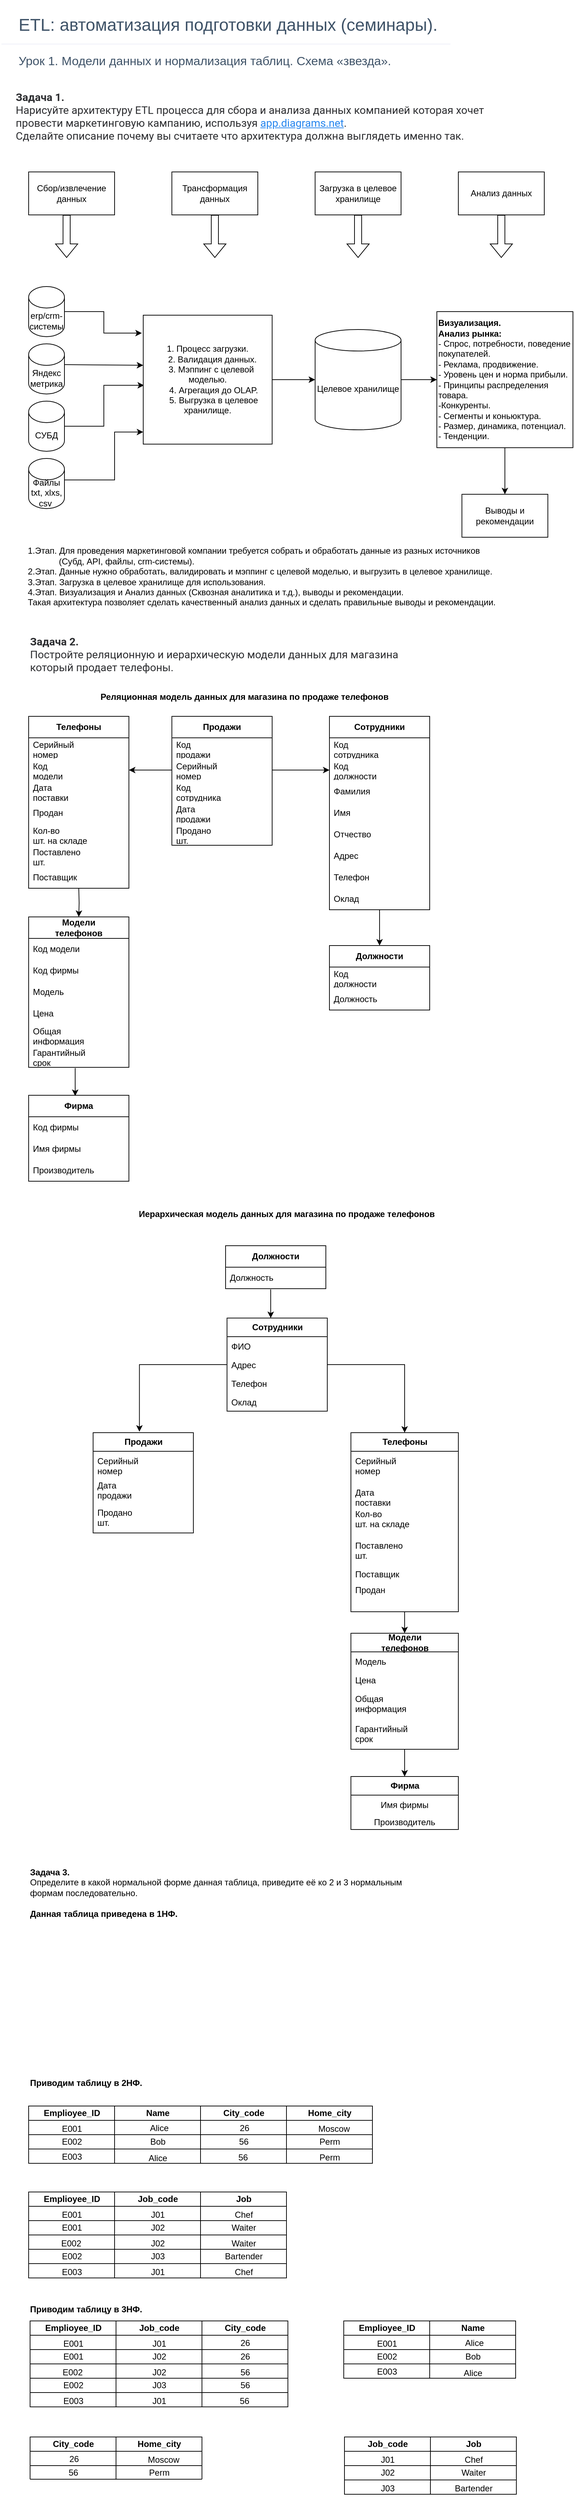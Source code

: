 <mxfile version="22.1.11" type="device">
  <diagram name="Страница — 1" id="2pCsTsZ0x85iyXRWBJ1C">
    <mxGraphModel dx="2501" dy="1915" grid="1" gridSize="10" guides="1" tooltips="1" connect="1" arrows="1" fold="1" page="1" pageScale="1" pageWidth="827" pageHeight="1169" math="0" shadow="0">
      <root>
        <mxCell id="0" />
        <mxCell id="1" parent="0" />
        <mxCell id="4Aqi2SxHFl3eGZzJkiWf-13" value="&lt;b&gt;Продажи&lt;/b&gt;" style="swimlane;fontStyle=0;childLayout=stackLayout;horizontal=1;startSize=30;horizontalStack=0;resizeParent=1;resizeParentMax=0;resizeLast=0;collapsible=1;marginBottom=0;whiteSpace=wrap;html=1;" parent="1" vertex="1">
          <mxGeometry x="-560" y="-160" width="140" height="180" as="geometry" />
        </mxCell>
        <mxCell id="4Aqi2SxHFl3eGZzJkiWf-14" value="Код&lt;br/&gt;продажи" style="text;strokeColor=none;fillColor=none;align=left;verticalAlign=middle;spacingLeft=4;spacingRight=4;overflow=hidden;points=[[0,0.5],[1,0.5]];portConstraint=eastwest;rotatable=0;whiteSpace=wrap;html=1;" parent="4Aqi2SxHFl3eGZzJkiWf-13" vertex="1">
          <mxGeometry y="30" width="140" height="30" as="geometry" />
        </mxCell>
        <mxCell id="4Aqi2SxHFl3eGZzJkiWf-15" value="Серийный&lt;br/&gt;номер" style="text;strokeColor=none;fillColor=none;align=left;verticalAlign=middle;spacingLeft=4;spacingRight=4;overflow=hidden;points=[[0,0.5],[1,0.5]];portConstraint=eastwest;rotatable=0;whiteSpace=wrap;html=1;" parent="4Aqi2SxHFl3eGZzJkiWf-13" vertex="1">
          <mxGeometry y="60" width="140" height="30" as="geometry" />
        </mxCell>
        <mxCell id="4Aqi2SxHFl3eGZzJkiWf-16" value="Код&lt;br/&gt;сотрудника" style="text;strokeColor=none;fillColor=none;align=left;verticalAlign=middle;spacingLeft=4;spacingRight=4;overflow=hidden;points=[[0,0.5],[1,0.5]];portConstraint=eastwest;rotatable=0;whiteSpace=wrap;html=1;" parent="4Aqi2SxHFl3eGZzJkiWf-13" vertex="1">
          <mxGeometry y="90" width="140" height="30" as="geometry" />
        </mxCell>
        <mxCell id="ZsHg2eRCl6iXn9qxLOR--1" value="Дата&lt;br/&gt;продажи" style="text;strokeColor=none;fillColor=none;align=left;verticalAlign=middle;spacingLeft=4;spacingRight=4;overflow=hidden;points=[[0,0.5],[1,0.5]];portConstraint=eastwest;rotatable=0;whiteSpace=wrap;html=1;" parent="4Aqi2SxHFl3eGZzJkiWf-13" vertex="1">
          <mxGeometry y="120" width="140" height="30" as="geometry" />
        </mxCell>
        <mxCell id="ZsHg2eRCl6iXn9qxLOR--2" value="Продано&lt;br/&gt;шт." style="text;strokeColor=none;fillColor=none;align=left;verticalAlign=middle;spacingLeft=4;spacingRight=4;overflow=hidden;points=[[0,0.5],[1,0.5]];portConstraint=eastwest;rotatable=0;whiteSpace=wrap;html=1;" parent="4Aqi2SxHFl3eGZzJkiWf-13" vertex="1">
          <mxGeometry y="150" width="140" height="30" as="geometry" />
        </mxCell>
        <mxCell id="4Aqi2SxHFl3eGZzJkiWf-21" value="&lt;b&gt;Сотрудники&lt;/b&gt;" style="swimlane;fontStyle=0;childLayout=stackLayout;horizontal=1;startSize=30;horizontalStack=0;resizeParent=1;resizeParentMax=0;resizeLast=0;collapsible=1;marginBottom=0;whiteSpace=wrap;html=1;" parent="1" vertex="1">
          <mxGeometry x="-340" y="-160" width="140" height="270" as="geometry">
            <mxRectangle x="-360" y="630" width="110" height="30" as="alternateBounds" />
          </mxGeometry>
        </mxCell>
        <mxCell id="4Aqi2SxHFl3eGZzJkiWf-22" value="Код&lt;br/&gt;сотрудника" style="text;strokeColor=none;fillColor=none;align=left;verticalAlign=middle;spacingLeft=4;spacingRight=4;overflow=hidden;points=[[0,0.5],[1,0.5]];portConstraint=eastwest;rotatable=0;whiteSpace=wrap;html=1;" parent="4Aqi2SxHFl3eGZzJkiWf-21" vertex="1">
          <mxGeometry y="30" width="140" height="30" as="geometry" />
        </mxCell>
        <mxCell id="4Aqi2SxHFl3eGZzJkiWf-23" value="Код&lt;br/&gt;должности" style="text;strokeColor=none;fillColor=none;align=left;verticalAlign=middle;spacingLeft=4;spacingRight=4;overflow=hidden;points=[[0,0.5],[1,0.5]];portConstraint=eastwest;rotatable=0;whiteSpace=wrap;html=1;" parent="4Aqi2SxHFl3eGZzJkiWf-21" vertex="1">
          <mxGeometry y="60" width="140" height="30" as="geometry" />
        </mxCell>
        <mxCell id="4Aqi2SxHFl3eGZzJkiWf-24" value="Фамилия" style="text;strokeColor=none;fillColor=none;align=left;verticalAlign=middle;spacingLeft=4;spacingRight=4;overflow=hidden;points=[[0,0.5],[1,0.5]];portConstraint=eastwest;rotatable=0;whiteSpace=wrap;html=1;" parent="4Aqi2SxHFl3eGZzJkiWf-21" vertex="1">
          <mxGeometry y="90" width="140" height="30" as="geometry" />
        </mxCell>
        <mxCell id="ZsHg2eRCl6iXn9qxLOR--3" value="Имя" style="text;strokeColor=none;fillColor=none;align=left;verticalAlign=middle;spacingLeft=4;spacingRight=4;overflow=hidden;points=[[0,0.5],[1,0.5]];portConstraint=eastwest;rotatable=0;whiteSpace=wrap;html=1;" parent="4Aqi2SxHFl3eGZzJkiWf-21" vertex="1">
          <mxGeometry y="120" width="140" height="30" as="geometry" />
        </mxCell>
        <mxCell id="ZsHg2eRCl6iXn9qxLOR--4" value="Отчество" style="text;strokeColor=none;fillColor=none;align=left;verticalAlign=middle;spacingLeft=4;spacingRight=4;overflow=hidden;points=[[0,0.5],[1,0.5]];portConstraint=eastwest;rotatable=0;whiteSpace=wrap;html=1;" parent="4Aqi2SxHFl3eGZzJkiWf-21" vertex="1">
          <mxGeometry y="150" width="140" height="30" as="geometry" />
        </mxCell>
        <mxCell id="ZsHg2eRCl6iXn9qxLOR--5" value="Адрес" style="text;strokeColor=none;fillColor=none;align=left;verticalAlign=middle;spacingLeft=4;spacingRight=4;overflow=hidden;points=[[0,0.5],[1,0.5]];portConstraint=eastwest;rotatable=0;whiteSpace=wrap;html=1;" parent="4Aqi2SxHFl3eGZzJkiWf-21" vertex="1">
          <mxGeometry y="180" width="140" height="30" as="geometry" />
        </mxCell>
        <mxCell id="ZsHg2eRCl6iXn9qxLOR--19" value="" style="endArrow=classic;html=1;rounded=0;entryX=0.5;entryY=0;entryDx=0;entryDy=0;" parent="4Aqi2SxHFl3eGZzJkiWf-21" target="4Aqi2SxHFl3eGZzJkiWf-25" edge="1">
          <mxGeometry width="50" height="50" relative="1" as="geometry">
            <mxPoint x="70" y="270" as="sourcePoint" />
            <mxPoint x="120" y="220" as="targetPoint" />
          </mxGeometry>
        </mxCell>
        <mxCell id="ZsHg2eRCl6iXn9qxLOR--6" value="Телефон" style="text;strokeColor=none;fillColor=none;align=left;verticalAlign=middle;spacingLeft=4;spacingRight=4;overflow=hidden;points=[[0,0.5],[1,0.5]];portConstraint=eastwest;rotatable=0;whiteSpace=wrap;html=1;" parent="4Aqi2SxHFl3eGZzJkiWf-21" vertex="1">
          <mxGeometry y="210" width="140" height="30" as="geometry" />
        </mxCell>
        <mxCell id="ZsHg2eRCl6iXn9qxLOR--7" value="Оклад" style="text;strokeColor=none;fillColor=none;align=left;verticalAlign=middle;spacingLeft=4;spacingRight=4;overflow=hidden;points=[[0,0.5],[1,0.5]];portConstraint=eastwest;rotatable=0;whiteSpace=wrap;html=1;" parent="4Aqi2SxHFl3eGZzJkiWf-21" vertex="1">
          <mxGeometry y="240" width="140" height="30" as="geometry" />
        </mxCell>
        <mxCell id="4Aqi2SxHFl3eGZzJkiWf-25" value="&lt;b&gt;Должности&lt;/b&gt;" style="swimlane;fontStyle=0;childLayout=stackLayout;horizontal=1;startSize=30;horizontalStack=0;resizeParent=1;resizeParentMax=0;resizeLast=0;collapsible=1;marginBottom=0;whiteSpace=wrap;html=1;" parent="1" vertex="1">
          <mxGeometry x="-340" y="160" width="140" height="90" as="geometry" />
        </mxCell>
        <mxCell id="4Aqi2SxHFl3eGZzJkiWf-26" value="Код&lt;br/&gt;должности" style="text;strokeColor=none;fillColor=none;align=left;verticalAlign=middle;spacingLeft=4;spacingRight=4;overflow=hidden;points=[[0,0.5],[1,0.5]];portConstraint=eastwest;rotatable=0;whiteSpace=wrap;html=1;" parent="4Aqi2SxHFl3eGZzJkiWf-25" vertex="1">
          <mxGeometry y="30" width="140" height="30" as="geometry" />
        </mxCell>
        <mxCell id="4Aqi2SxHFl3eGZzJkiWf-27" value="Должность" style="text;strokeColor=none;fillColor=none;align=left;verticalAlign=middle;spacingLeft=4;spacingRight=4;overflow=hidden;points=[[0,0.5],[1,0.5]];portConstraint=eastwest;rotatable=0;whiteSpace=wrap;html=1;" parent="4Aqi2SxHFl3eGZzJkiWf-25" vertex="1">
          <mxGeometry y="60" width="140" height="30" as="geometry" />
        </mxCell>
        <mxCell id="4Aqi2SxHFl3eGZzJkiWf-49" value="&lt;b&gt;Телефоны&lt;/b&gt;" style="swimlane;fontStyle=0;childLayout=stackLayout;horizontal=1;startSize=30;horizontalStack=0;resizeParent=1;resizeParentMax=0;resizeLast=0;collapsible=1;marginBottom=0;whiteSpace=wrap;html=1;" parent="1" vertex="1">
          <mxGeometry x="-760" y="-160" width="140" height="240" as="geometry" />
        </mxCell>
        <mxCell id="4Aqi2SxHFl3eGZzJkiWf-50" value="Серийный&lt;br/&gt;номер" style="text;strokeColor=none;fillColor=none;align=left;verticalAlign=middle;spacingLeft=4;spacingRight=4;overflow=hidden;points=[[0,0.5],[1,0.5]];portConstraint=eastwest;rotatable=0;whiteSpace=wrap;html=1;" parent="4Aqi2SxHFl3eGZzJkiWf-49" vertex="1">
          <mxGeometry y="30" width="140" height="30" as="geometry" />
        </mxCell>
        <mxCell id="4Aqi2SxHFl3eGZzJkiWf-51" value="Код&lt;br/&gt;модели" style="text;strokeColor=none;fillColor=none;align=left;verticalAlign=middle;spacingLeft=4;spacingRight=4;overflow=hidden;points=[[0,0.5],[1,0.5]];portConstraint=eastwest;rotatable=0;whiteSpace=wrap;html=1;" parent="4Aqi2SxHFl3eGZzJkiWf-49" vertex="1">
          <mxGeometry y="60" width="140" height="30" as="geometry" />
        </mxCell>
        <mxCell id="4Aqi2SxHFl3eGZzJkiWf-52" value="Дата&lt;br/&gt;поставки" style="text;strokeColor=none;fillColor=none;align=left;verticalAlign=middle;spacingLeft=4;spacingRight=4;overflow=hidden;points=[[0,0.5],[1,0.5]];portConstraint=eastwest;rotatable=0;whiteSpace=wrap;html=1;" parent="4Aqi2SxHFl3eGZzJkiWf-49" vertex="1">
          <mxGeometry y="90" width="140" height="30" as="geometry" />
        </mxCell>
        <mxCell id="ZsHg2eRCl6iXn9qxLOR--8" value="Продан" style="text;strokeColor=none;fillColor=none;align=left;verticalAlign=middle;spacingLeft=4;spacingRight=4;overflow=hidden;points=[[0,0.5],[1,0.5]];portConstraint=eastwest;rotatable=0;whiteSpace=wrap;html=1;" parent="4Aqi2SxHFl3eGZzJkiWf-49" vertex="1">
          <mxGeometry y="120" width="140" height="30" as="geometry" />
        </mxCell>
        <mxCell id="ZsHg2eRCl6iXn9qxLOR--9" value="Кол-во&lt;br/&gt;шт. на складе" style="text;strokeColor=none;fillColor=none;align=left;verticalAlign=middle;spacingLeft=4;spacingRight=4;overflow=hidden;points=[[0,0.5],[1,0.5]];portConstraint=eastwest;rotatable=0;whiteSpace=wrap;html=1;" parent="4Aqi2SxHFl3eGZzJkiWf-49" vertex="1">
          <mxGeometry y="150" width="140" height="30" as="geometry" />
        </mxCell>
        <mxCell id="ZsHg2eRCl6iXn9qxLOR--10" value="Поставлено&lt;br/&gt;шт." style="text;strokeColor=none;fillColor=none;align=left;verticalAlign=middle;spacingLeft=4;spacingRight=4;overflow=hidden;points=[[0,0.5],[1,0.5]];portConstraint=eastwest;rotatable=0;whiteSpace=wrap;html=1;" parent="4Aqi2SxHFl3eGZzJkiWf-49" vertex="1">
          <mxGeometry y="180" width="140" height="30" as="geometry" />
        </mxCell>
        <mxCell id="ZsHg2eRCl6iXn9qxLOR--11" value="Поставщик" style="text;strokeColor=none;fillColor=none;align=left;verticalAlign=middle;spacingLeft=4;spacingRight=4;overflow=hidden;points=[[0,0.5],[1,0.5]];portConstraint=eastwest;rotatable=0;whiteSpace=wrap;html=1;" parent="4Aqi2SxHFl3eGZzJkiWf-49" vertex="1">
          <mxGeometry y="210" width="140" height="30" as="geometry" />
        </mxCell>
        <mxCell id="4Aqi2SxHFl3eGZzJkiWf-53" value="&lt;b&gt;Модели&lt;br&gt;телефонов&lt;/b&gt;" style="swimlane;fontStyle=0;childLayout=stackLayout;horizontal=1;startSize=30;horizontalStack=0;resizeParent=1;resizeParentMax=0;resizeLast=0;collapsible=1;marginBottom=0;whiteSpace=wrap;html=1;" parent="1" vertex="1">
          <mxGeometry x="-760" y="120" width="140" height="210" as="geometry" />
        </mxCell>
        <mxCell id="4Aqi2SxHFl3eGZzJkiWf-54" value="Код модели" style="text;strokeColor=none;fillColor=none;align=left;verticalAlign=middle;spacingLeft=4;spacingRight=4;overflow=hidden;points=[[0,0.5],[1,0.5]];portConstraint=eastwest;rotatable=0;whiteSpace=wrap;html=1;" parent="4Aqi2SxHFl3eGZzJkiWf-53" vertex="1">
          <mxGeometry y="30" width="140" height="30" as="geometry" />
        </mxCell>
        <mxCell id="4Aqi2SxHFl3eGZzJkiWf-55" value="Код фирмы" style="text;strokeColor=none;fillColor=none;align=left;verticalAlign=middle;spacingLeft=4;spacingRight=4;overflow=hidden;points=[[0,0.5],[1,0.5]];portConstraint=eastwest;rotatable=0;whiteSpace=wrap;html=1;" parent="4Aqi2SxHFl3eGZzJkiWf-53" vertex="1">
          <mxGeometry y="60" width="140" height="30" as="geometry" />
        </mxCell>
        <mxCell id="4Aqi2SxHFl3eGZzJkiWf-56" value="Модель" style="text;strokeColor=none;fillColor=none;align=left;verticalAlign=middle;spacingLeft=4;spacingRight=4;overflow=hidden;points=[[0,0.5],[1,0.5]];portConstraint=eastwest;rotatable=0;whiteSpace=wrap;html=1;" parent="4Aqi2SxHFl3eGZzJkiWf-53" vertex="1">
          <mxGeometry y="90" width="140" height="30" as="geometry" />
        </mxCell>
        <mxCell id="ZsHg2eRCl6iXn9qxLOR--12" value="Цена" style="text;strokeColor=none;fillColor=none;align=left;verticalAlign=middle;spacingLeft=4;spacingRight=4;overflow=hidden;points=[[0,0.5],[1,0.5]];portConstraint=eastwest;rotatable=0;whiteSpace=wrap;html=1;" parent="4Aqi2SxHFl3eGZzJkiWf-53" vertex="1">
          <mxGeometry y="120" width="140" height="30" as="geometry" />
        </mxCell>
        <mxCell id="ZsHg2eRCl6iXn9qxLOR--13" value="Общая&lt;br/&gt;информация" style="text;strokeColor=none;fillColor=none;align=left;verticalAlign=middle;spacingLeft=4;spacingRight=4;overflow=hidden;points=[[0,0.5],[1,0.5]];portConstraint=eastwest;rotatable=0;whiteSpace=wrap;html=1;" parent="4Aqi2SxHFl3eGZzJkiWf-53" vertex="1">
          <mxGeometry y="150" width="140" height="30" as="geometry" />
        </mxCell>
        <mxCell id="ZsHg2eRCl6iXn9qxLOR--14" value="Гарантийный&lt;br style=&quot;border-color: var(--border-color);&quot;&gt;срок" style="text;strokeColor=none;fillColor=none;align=left;verticalAlign=middle;spacingLeft=4;spacingRight=4;overflow=hidden;points=[[0,0.5],[1,0.5]];portConstraint=eastwest;rotatable=0;whiteSpace=wrap;html=1;" parent="4Aqi2SxHFl3eGZzJkiWf-53" vertex="1">
          <mxGeometry y="180" width="140" height="30" as="geometry" />
        </mxCell>
        <mxCell id="4Aqi2SxHFl3eGZzJkiWf-57" value="&lt;b&gt;Фирма&lt;/b&gt;" style="swimlane;fontStyle=0;childLayout=stackLayout;horizontal=1;startSize=30;horizontalStack=0;resizeParent=1;resizeParentMax=0;resizeLast=0;collapsible=1;marginBottom=0;whiteSpace=wrap;html=1;" parent="1" vertex="1">
          <mxGeometry x="-760" y="369" width="140" height="120" as="geometry" />
        </mxCell>
        <mxCell id="4Aqi2SxHFl3eGZzJkiWf-58" value="Код фирмы" style="text;strokeColor=none;fillColor=none;align=left;verticalAlign=middle;spacingLeft=4;spacingRight=4;overflow=hidden;points=[[0,0.5],[1,0.5]];portConstraint=eastwest;rotatable=0;whiteSpace=wrap;html=1;" parent="4Aqi2SxHFl3eGZzJkiWf-57" vertex="1">
          <mxGeometry y="30" width="140" height="30" as="geometry" />
        </mxCell>
        <mxCell id="4Aqi2SxHFl3eGZzJkiWf-59" value="Имя фирмы" style="text;strokeColor=none;fillColor=none;align=left;verticalAlign=middle;spacingLeft=4;spacingRight=4;overflow=hidden;points=[[0,0.5],[1,0.5]];portConstraint=eastwest;rotatable=0;whiteSpace=wrap;html=1;" parent="4Aqi2SxHFl3eGZzJkiWf-57" vertex="1">
          <mxGeometry y="60" width="140" height="30" as="geometry" />
        </mxCell>
        <mxCell id="ZsHg2eRCl6iXn9qxLOR--102" value="Производитель" style="text;strokeColor=none;fillColor=none;align=left;verticalAlign=middle;spacingLeft=4;spacingRight=4;overflow=hidden;points=[[0,0.5],[1,0.5]];portConstraint=eastwest;rotatable=0;whiteSpace=wrap;html=1;" parent="4Aqi2SxHFl3eGZzJkiWf-57" vertex="1">
          <mxGeometry y="90" width="140" height="30" as="geometry" />
        </mxCell>
        <mxCell id="4Aqi2SxHFl3eGZzJkiWf-68" value="&lt;header class=&quot;main-content-wrapper__header&quot; style=&quot;box-sizing: border-box; display: flex; align-items: center; min-height: 55px; padding: 0px 18px 8px 24px; border-bottom: 1px solid rgba(164, 175, 221, 0.2); font-family: Onest, sans-serif; font-style: normal; font-weight: 500; font-size: 24px; line-height: 24px; color: rgb(44, 45, 48); font-variant-ligatures: normal; font-variant-caps: normal; letter-spacing: normal; orphans: 2; text-align: start; text-indent: 0px; text-transform: none; widows: 2; word-spacing: 0px; -webkit-text-stroke-width: 0px; background-color: rgb(255, 255, 255); text-decoration-thickness: initial; text-decoration-style: initial; text-decoration-color: initial;&quot;&gt;&lt;h2 style=&quot;box-sizing: border-box; font-family: Onest, sans-serif; font-weight: 500; line-height: 24px; color: rgb(63, 83, 104); margin: 10px 0px 0px; font-size: 24px;&quot;&gt;ETL: автоматизация подготовки данных (семинары).&lt;/h2&gt;&lt;/header&gt;&lt;header style=&quot;box-sizing: border-box; display: flex; align-items: center; min-height: 55px; padding: 0px 18px 8px 24px; color: rgb(44, 45, 48); font-family: Onest, Roboto, &amp;quot;San Francisco&amp;quot;, &amp;quot;Helvetica Neue&amp;quot;, Helvetica, Arial; font-size: 15px; font-style: normal; font-variant-ligatures: normal; font-variant-caps: normal; font-weight: 400; letter-spacing: normal; orphans: 2; text-align: start; text-indent: 0px; text-transform: none; widows: 2; word-spacing: 0px; -webkit-text-stroke-width: 0px; background-color: rgb(255, 255, 255); text-decoration-thickness: initial; text-decoration-style: initial; text-decoration-color: initial;&quot;&gt;&lt;div class=&quot;title-block&quot; style=&quot;box-sizing: border-box; flex: 1 1 0%; position: relative;&quot;&gt;&lt;h3 class=&quot;title&quot; style=&quot;box-sizing: border-box; font-family: Onest, sans-serif; font-weight: 500; line-height: 24px; color: rgb(63, 83, 104); margin: 0px; font-size: 17px; font-style: normal;&quot;&gt;Урок 1. Модели данных и нормализация таблиц. Схема «звезда».&lt;/h3&gt;&lt;/div&gt;&lt;/header&gt;" style="text;whiteSpace=wrap;html=1;" parent="1" vertex="1">
          <mxGeometry x="-800" y="-1160" width="640" height="120" as="geometry" />
        </mxCell>
        <mxCell id="4Aqi2SxHFl3eGZzJkiWf-69" value="&lt;span style=&quot;color: rgb(44, 45, 48); font-family: Onest, Roboto, &amp;quot;San Francisco&amp;quot;, &amp;quot;Helvetica Neue&amp;quot;, Helvetica, Arial; font-size: 15px; font-style: normal; font-variant-ligatures: normal; font-variant-caps: normal; letter-spacing: normal; orphans: 2; text-align: start; text-indent: 0px; text-transform: none; widows: 2; word-spacing: 0px; -webkit-text-stroke-width: 0px; background-color: rgb(255, 255, 255); text-decoration-thickness: initial; text-decoration-style: initial; text-decoration-color: initial; float: none; display: inline !important;&quot;&gt;&lt;b&gt;Задача 1.&lt;/b&gt;&lt;br&gt;Нарисуйте архитектуру ETL процесса для сбора и анализа данных компанией которая хочет&amp;nbsp; &amp;nbsp; &amp;nbsp; &amp;nbsp; &amp;nbsp; &amp;nbsp; &amp;nbsp; провести маркетинговую кампанию, используя&lt;span style=&quot;font-weight: 400;&quot;&gt;&amp;nbsp;&lt;/span&gt;&lt;/span&gt;&lt;a href=&quot;http://app.diagrams.net/&quot; target=&quot;_blank&quot; style=&quot;box-sizing: border-box; background-color: rgb(255, 255, 255); color: rgb(37, 133, 238); text-decoration: underline; cursor: pointer; overflow-wrap: break-word; font-family: Onest, Roboto, &amp;quot;San Francisco&amp;quot;, &amp;quot;Helvetica Neue&amp;quot;, Helvetica, Arial; font-size: 15px; font-style: normal; font-variant-ligatures: normal; font-variant-caps: normal; font-weight: 400; letter-spacing: normal; orphans: 2; text-align: start; text-indent: 0px; text-transform: none; widows: 2; word-spacing: 0px; -webkit-text-stroke-width: 0px;&quot;&gt;app.diagrams.net&lt;/a&gt;&lt;span style=&quot;color: rgb(44, 45, 48); font-family: Onest, Roboto, &amp;quot;San Francisco&amp;quot;, &amp;quot;Helvetica Neue&amp;quot;, Helvetica, Arial; font-size: 15px; font-style: normal; font-variant-ligatures: normal; font-variant-caps: normal; font-weight: 400; letter-spacing: normal; orphans: 2; text-align: start; text-indent: 0px; text-transform: none; widows: 2; word-spacing: 0px; -webkit-text-stroke-width: 0px; background-color: rgb(255, 255, 255); text-decoration-thickness: initial; text-decoration-style: initial; text-decoration-color: initial; float: none; display: inline !important;&quot;&gt;.&lt;br&gt;Сделайте описание почему вы считаете что архитектура должна выглядеть именно так.&lt;/span&gt;" style="text;whiteSpace=wrap;html=1;" parent="1" vertex="1">
          <mxGeometry x="-780" y="-1040" width="710" height="80" as="geometry" />
        </mxCell>
        <mxCell id="4Aqi2SxHFl3eGZzJkiWf-70" value="Сбор/извлечение данных" style="rounded=0;whiteSpace=wrap;html=1;" parent="1" vertex="1">
          <mxGeometry x="-760" y="-920" width="120" height="60" as="geometry" />
        </mxCell>
        <mxCell id="4Aqi2SxHFl3eGZzJkiWf-71" value="Трансформация данных" style="rounded=0;whiteSpace=wrap;html=1;" parent="1" vertex="1">
          <mxGeometry x="-560" y="-920" width="120" height="60" as="geometry" />
        </mxCell>
        <mxCell id="4Aqi2SxHFl3eGZzJkiWf-72" value="Загрузка в целевое хранилище" style="rounded=0;whiteSpace=wrap;html=1;" parent="1" vertex="1">
          <mxGeometry x="-360" y="-920" width="120" height="60" as="geometry" />
        </mxCell>
        <mxCell id="4Aqi2SxHFl3eGZzJkiWf-73" value="Анализ данных" style="rounded=0;whiteSpace=wrap;html=1;" parent="1" vertex="1">
          <mxGeometry x="-160" y="-920" width="120" height="60" as="geometry" />
        </mxCell>
        <mxCell id="4Aqi2SxHFl3eGZzJkiWf-80" style="edgeStyle=orthogonalEdgeStyle;rounded=0;orthogonalLoop=1;jettySize=auto;html=1;entryX=-0.011;entryY=0.139;entryDx=0;entryDy=0;entryPerimeter=0;" parent="1" source="4Aqi2SxHFl3eGZzJkiWf-74" target="4Aqi2SxHFl3eGZzJkiWf-78" edge="1">
          <mxGeometry relative="1" as="geometry" />
        </mxCell>
        <mxCell id="4Aqi2SxHFl3eGZzJkiWf-74" value="erp/crm-системы" style="shape=cylinder3;whiteSpace=wrap;html=1;boundedLbl=1;backgroundOutline=1;size=15;" parent="1" vertex="1">
          <mxGeometry x="-760" y="-760" width="50" height="70" as="geometry" />
        </mxCell>
        <mxCell id="4Aqi2SxHFl3eGZzJkiWf-81" style="edgeStyle=orthogonalEdgeStyle;rounded=0;orthogonalLoop=1;jettySize=auto;html=1;entryX=0;entryY=0.394;entryDx=0;entryDy=0;entryPerimeter=0;" parent="1" edge="1">
          <mxGeometry relative="1" as="geometry">
            <mxPoint x="-710" y="-651" as="sourcePoint" />
            <mxPoint x="-600" y="-650.08" as="targetPoint" />
          </mxGeometry>
        </mxCell>
        <mxCell id="4Aqi2SxHFl3eGZzJkiWf-75" value="Яндекс&lt;br&gt;метрика" style="shape=cylinder3;whiteSpace=wrap;html=1;boundedLbl=1;backgroundOutline=1;size=15;" parent="1" vertex="1">
          <mxGeometry x="-760" y="-680" width="50" height="70" as="geometry" />
        </mxCell>
        <mxCell id="4Aqi2SxHFl3eGZzJkiWf-82" style="edgeStyle=orthogonalEdgeStyle;rounded=0;orthogonalLoop=1;jettySize=auto;html=1;entryX=0.006;entryY=0.544;entryDx=0;entryDy=0;entryPerimeter=0;" parent="1" source="4Aqi2SxHFl3eGZzJkiWf-76" target="4Aqi2SxHFl3eGZzJkiWf-78" edge="1">
          <mxGeometry relative="1" as="geometry" />
        </mxCell>
        <mxCell id="4Aqi2SxHFl3eGZzJkiWf-76" value="СУБД" style="shape=cylinder3;whiteSpace=wrap;html=1;boundedLbl=1;backgroundOutline=1;size=15;" parent="1" vertex="1">
          <mxGeometry x="-760" y="-600" width="50" height="70" as="geometry" />
        </mxCell>
        <mxCell id="4Aqi2SxHFl3eGZzJkiWf-83" style="edgeStyle=orthogonalEdgeStyle;rounded=0;orthogonalLoop=1;jettySize=auto;html=1;entryX=0;entryY=0.906;entryDx=0;entryDy=0;entryPerimeter=0;" parent="1" source="4Aqi2SxHFl3eGZzJkiWf-77" target="4Aqi2SxHFl3eGZzJkiWf-78" edge="1">
          <mxGeometry relative="1" as="geometry">
            <Array as="points">
              <mxPoint x="-640" y="-490" />
              <mxPoint x="-640" y="-557" />
            </Array>
          </mxGeometry>
        </mxCell>
        <mxCell id="4Aqi2SxHFl3eGZzJkiWf-77" value="Файлы&lt;br&gt;txt, xlxs, csv&amp;nbsp;" style="shape=cylinder3;whiteSpace=wrap;html=1;boundedLbl=1;backgroundOutline=1;size=15;" parent="1" vertex="1">
          <mxGeometry x="-760" y="-520" width="50" height="70" as="geometry" />
        </mxCell>
        <mxCell id="4Aqi2SxHFl3eGZzJkiWf-84" style="edgeStyle=orthogonalEdgeStyle;rounded=0;orthogonalLoop=1;jettySize=auto;html=1;entryX=0;entryY=0.5;entryDx=0;entryDy=0;entryPerimeter=0;" parent="1" source="4Aqi2SxHFl3eGZzJkiWf-78" target="4Aqi2SxHFl3eGZzJkiWf-79" edge="1">
          <mxGeometry relative="1" as="geometry" />
        </mxCell>
        <mxCell id="4Aqi2SxHFl3eGZzJkiWf-78" value="1. Процесс загрузки.&lt;br&gt;&amp;nbsp; &amp;nbsp; 2. Валидация данных.&lt;br&gt;&amp;nbsp; &amp;nbsp;3. Мэппинг с целевой&lt;br&gt;моделью.&lt;br&gt;&amp;nbsp; &amp;nbsp; &amp;nbsp;4. Агрегация до OLAP.&lt;br&gt;&amp;nbsp; &amp;nbsp; &amp;nbsp;5. Выгрузка в целевое хранилище." style="whiteSpace=wrap;html=1;aspect=fixed;" parent="1" vertex="1">
          <mxGeometry x="-600" y="-720" width="180" height="180" as="geometry" />
        </mxCell>
        <mxCell id="4Aqi2SxHFl3eGZzJkiWf-87" style="edgeStyle=orthogonalEdgeStyle;rounded=0;orthogonalLoop=1;jettySize=auto;html=1;entryX=0;entryY=0.5;entryDx=0;entryDy=0;" parent="1" source="4Aqi2SxHFl3eGZzJkiWf-79" target="4Aqi2SxHFl3eGZzJkiWf-85" edge="1">
          <mxGeometry relative="1" as="geometry" />
        </mxCell>
        <mxCell id="4Aqi2SxHFl3eGZzJkiWf-79" value="Целевое хранилище" style="shape=cylinder3;whiteSpace=wrap;html=1;boundedLbl=1;backgroundOutline=1;size=15;" parent="1" vertex="1">
          <mxGeometry x="-360" y="-700" width="120" height="140" as="geometry" />
        </mxCell>
        <mxCell id="4Aqi2SxHFl3eGZzJkiWf-93" value="" style="edgeStyle=orthogonalEdgeStyle;rounded=0;orthogonalLoop=1;jettySize=auto;html=1;" parent="1" source="4Aqi2SxHFl3eGZzJkiWf-85" target="4Aqi2SxHFl3eGZzJkiWf-92" edge="1">
          <mxGeometry relative="1" as="geometry" />
        </mxCell>
        <mxCell id="4Aqi2SxHFl3eGZzJkiWf-85" value="&lt;b&gt;Визуализация.&lt;/b&gt;&lt;br&gt;&lt;b&gt;Анализ рынка:&lt;/b&gt;&lt;br&gt;- Спрос, потребности, поведение покупателей.&lt;br&gt;- Реклама, продвижение.&lt;br&gt;- Уровень цен и норма прибыли.&lt;br&gt;- Принципы распределения товара.&lt;br&gt;-Конкуренты.&lt;br&gt;- Сегменты и коньюктура.&lt;br&gt;- Размер, динамика, потенциал.&lt;br&gt;- Тенденции." style="whiteSpace=wrap;html=1;aspect=fixed;align=left;" parent="1" vertex="1">
          <mxGeometry x="-190" y="-725" width="190" height="190" as="geometry" />
        </mxCell>
        <mxCell id="4Aqi2SxHFl3eGZzJkiWf-88" value="" style="shape=flexArrow;endArrow=classic;html=1;rounded=0;exitX=0.442;exitY=1;exitDx=0;exitDy=0;exitPerimeter=0;" parent="1" source="4Aqi2SxHFl3eGZzJkiWf-70" edge="1">
          <mxGeometry width="50" height="50" relative="1" as="geometry">
            <mxPoint x="-690" y="-790" as="sourcePoint" />
            <mxPoint x="-707" y="-800" as="targetPoint" />
          </mxGeometry>
        </mxCell>
        <mxCell id="4Aqi2SxHFl3eGZzJkiWf-89" value="" style="shape=flexArrow;endArrow=classic;html=1;rounded=0;exitX=0.442;exitY=1;exitDx=0;exitDy=0;exitPerimeter=0;" parent="1" edge="1">
          <mxGeometry width="50" height="50" relative="1" as="geometry">
            <mxPoint x="-500" y="-860" as="sourcePoint" />
            <mxPoint x="-500" y="-800" as="targetPoint" />
          </mxGeometry>
        </mxCell>
        <mxCell id="4Aqi2SxHFl3eGZzJkiWf-90" value="" style="shape=flexArrow;endArrow=classic;html=1;rounded=0;exitX=0.442;exitY=1;exitDx=0;exitDy=0;exitPerimeter=0;" parent="1" edge="1">
          <mxGeometry width="50" height="50" relative="1" as="geometry">
            <mxPoint x="-300" y="-860" as="sourcePoint" />
            <mxPoint x="-300" y="-800" as="targetPoint" />
          </mxGeometry>
        </mxCell>
        <mxCell id="4Aqi2SxHFl3eGZzJkiWf-91" value="" style="shape=flexArrow;endArrow=classic;html=1;rounded=0;exitX=0.442;exitY=1;exitDx=0;exitDy=0;exitPerimeter=0;" parent="1" edge="1">
          <mxGeometry width="50" height="50" relative="1" as="geometry">
            <mxPoint x="-100" y="-860" as="sourcePoint" />
            <mxPoint x="-100" y="-800" as="targetPoint" />
          </mxGeometry>
        </mxCell>
        <mxCell id="4Aqi2SxHFl3eGZzJkiWf-92" value="Выводы и рекомендации" style="rounded=0;whiteSpace=wrap;html=1;" parent="1" vertex="1">
          <mxGeometry x="-155" y="-470" width="120" height="60" as="geometry" />
        </mxCell>
        <mxCell id="4Aqi2SxHFl3eGZzJkiWf-94" value="&lt;div style=&quot;text-align: left;&quot;&gt;&lt;span style=&quot;background-color: initial;&quot;&gt;1.Этап. Для проведения маркетинговой компании требуется собрать и обработать данные из разных источников&lt;/span&gt;&lt;/div&gt;&lt;div style=&quot;text-align: left;&quot;&gt;&lt;span style=&quot;background-color: initial;&quot;&gt;&amp;nbsp; &amp;nbsp; &amp;nbsp; &amp;nbsp; &amp;nbsp; &amp;nbsp; &amp;nbsp;(Субд, API, файлы, crm-системы).&lt;/span&gt;&lt;/div&gt;&lt;div style=&quot;text-align: left;&quot;&gt;&lt;span style=&quot;background-color: initial;&quot;&gt;2.Этап. Д&lt;/span&gt;&lt;span style=&quot;background-color: initial;&quot;&gt;анные нужно обработать, валидировать и мэппинг с целевой моделью, и выгрузить в целевое хранилище.&lt;/span&gt;&lt;/div&gt;&lt;div style=&quot;text-align: left;&quot;&gt;&lt;span style=&quot;background-color: initial;&quot;&gt;3.Этап. Загрузка в целевое хранилище для использования.&lt;/span&gt;&lt;/div&gt;&lt;div style=&quot;text-align: left;&quot;&gt;&lt;span style=&quot;background-color: initial;&quot;&gt;4.Этап. Визуализация и Анализ данных (Сквозная аналитика и т.д.), выводы и рекомендации.&lt;/span&gt;&lt;/div&gt;&lt;div style=&quot;text-align: left;&quot;&gt;&lt;span style=&quot;background-color: initial;&quot;&gt;Такая архитектура позволяет сделать качественный анализ данных и сделать правильные выводы и рекомендации.&lt;/span&gt;&lt;/div&gt;" style="text;html=1;align=center;verticalAlign=middle;resizable=0;points=[];autosize=1;strokeColor=none;fillColor=none;" parent="1" vertex="1">
          <mxGeometry x="-775" y="-405" width="680" height="100" as="geometry" />
        </mxCell>
        <mxCell id="4Aqi2SxHFl3eGZzJkiWf-95" value="&lt;span style=&quot;color: rgb(44, 45, 48); font-family: Onest, Roboto, &amp;quot;San Francisco&amp;quot;, &amp;quot;Helvetica Neue&amp;quot;, Helvetica, Arial; font-size: 15px; font-style: normal; font-variant-ligatures: normal; font-variant-caps: normal; letter-spacing: normal; orphans: 2; text-align: start; text-indent: 0px; text-transform: none; widows: 2; word-spacing: 0px; -webkit-text-stroke-width: 0px; background-color: rgb(255, 255, 255); text-decoration-thickness: initial; text-decoration-style: initial; text-decoration-color: initial; float: none; display: inline !important;&quot;&gt;&lt;b&gt;Задача 2.&lt;/b&gt;&lt;br&gt;Постройте реляционную и иерархическую модели данных для магазина который продает телефоны.&lt;/span&gt;" style="text;whiteSpace=wrap;html=1;" parent="1" vertex="1">
          <mxGeometry x="-760" y="-280" width="560" height="60" as="geometry" />
        </mxCell>
        <mxCell id="ZsHg2eRCl6iXn9qxLOR--15" value="" style="edgeStyle=orthogonalEdgeStyle;rounded=0;orthogonalLoop=1;jettySize=auto;html=1;entryX=1;entryY=0.5;entryDx=0;entryDy=0;" parent="1" source="4Aqi2SxHFl3eGZzJkiWf-15" target="4Aqi2SxHFl3eGZzJkiWf-51" edge="1">
          <mxGeometry relative="1" as="geometry" />
        </mxCell>
        <mxCell id="ZsHg2eRCl6iXn9qxLOR--16" style="edgeStyle=orthogonalEdgeStyle;rounded=0;orthogonalLoop=1;jettySize=auto;html=1;entryX=0;entryY=0.5;entryDx=0;entryDy=0;" parent="1" source="4Aqi2SxHFl3eGZzJkiWf-15" target="4Aqi2SxHFl3eGZzJkiWf-23" edge="1">
          <mxGeometry relative="1" as="geometry" />
        </mxCell>
        <mxCell id="ZsHg2eRCl6iXn9qxLOR--17" value="" style="edgeStyle=orthogonalEdgeStyle;rounded=0;orthogonalLoop=1;jettySize=auto;html=1;" parent="1" edge="1">
          <mxGeometry relative="1" as="geometry">
            <mxPoint x="-690" y="80" as="sourcePoint" />
            <mxPoint x="-690" y="120" as="targetPoint" />
          </mxGeometry>
        </mxCell>
        <mxCell id="ZsHg2eRCl6iXn9qxLOR--18" value="" style="endArrow=classic;html=1;rounded=0;exitX=0.464;exitY=1.033;exitDx=0;exitDy=0;exitPerimeter=0;" parent="1" source="ZsHg2eRCl6iXn9qxLOR--14" edge="1">
          <mxGeometry width="50" height="50" relative="1" as="geometry">
            <mxPoint x="-10" y="240" as="sourcePoint" />
            <mxPoint x="-695" y="370" as="targetPoint" />
          </mxGeometry>
        </mxCell>
        <mxCell id="ZsHg2eRCl6iXn9qxLOR--20" value="&lt;b&gt;Реляционная модель данных для магазина по продаже телефонов&lt;/b&gt;" style="text;html=1;align=center;verticalAlign=middle;resizable=0;points=[];autosize=1;strokeColor=none;fillColor=none;" parent="1" vertex="1">
          <mxGeometry x="-674" y="-202" width="430" height="30" as="geometry" />
        </mxCell>
        <mxCell id="ZsHg2eRCl6iXn9qxLOR--21" value="&lt;b style=&quot;border-color: var(--border-color);&quot;&gt;Иерархическая модель данных для магазина по продаже телефонов&lt;/b&gt;" style="text;html=1;align=center;verticalAlign=middle;resizable=0;points=[];autosize=1;strokeColor=none;fillColor=none;" parent="1" vertex="1">
          <mxGeometry x="-620" y="520" width="440" height="30" as="geometry" />
        </mxCell>
        <mxCell id="ZsHg2eRCl6iXn9qxLOR--59" value="&lt;b&gt;Сотрудники&lt;/b&gt;" style="swimlane;fontStyle=0;childLayout=stackLayout;horizontal=1;startSize=26;fillColor=none;horizontalStack=0;resizeParent=1;resizeParentMax=0;resizeLast=0;collapsible=1;marginBottom=0;html=1;" parent="1" vertex="1">
          <mxGeometry x="-483" y="680" width="140" height="130" as="geometry" />
        </mxCell>
        <mxCell id="ZsHg2eRCl6iXn9qxLOR--60" value="ФИО" style="text;strokeColor=none;fillColor=none;align=left;verticalAlign=top;spacingLeft=4;spacingRight=4;overflow=hidden;rotatable=0;points=[[0,0.5],[1,0.5]];portConstraint=eastwest;whiteSpace=wrap;html=1;" parent="ZsHg2eRCl6iXn9qxLOR--59" vertex="1">
          <mxGeometry y="26" width="140" height="26" as="geometry" />
        </mxCell>
        <mxCell id="ZsHg2eRCl6iXn9qxLOR--61" value="Адрес" style="text;strokeColor=none;fillColor=none;align=left;verticalAlign=top;spacingLeft=4;spacingRight=4;overflow=hidden;rotatable=0;points=[[0,0.5],[1,0.5]];portConstraint=eastwest;whiteSpace=wrap;html=1;" parent="ZsHg2eRCl6iXn9qxLOR--59" vertex="1">
          <mxGeometry y="52" width="140" height="26" as="geometry" />
        </mxCell>
        <mxCell id="ZsHg2eRCl6iXn9qxLOR--62" value="Телефон" style="text;strokeColor=none;fillColor=none;align=left;verticalAlign=top;spacingLeft=4;spacingRight=4;overflow=hidden;rotatable=0;points=[[0,0.5],[1,0.5]];portConstraint=eastwest;whiteSpace=wrap;html=1;" parent="ZsHg2eRCl6iXn9qxLOR--59" vertex="1">
          <mxGeometry y="78" width="140" height="26" as="geometry" />
        </mxCell>
        <mxCell id="ZsHg2eRCl6iXn9qxLOR--63" value="Оклад" style="text;strokeColor=none;fillColor=none;align=left;verticalAlign=top;spacingLeft=4;spacingRight=4;overflow=hidden;rotatable=0;points=[[0,0.5],[1,0.5]];portConstraint=eastwest;whiteSpace=wrap;html=1;" parent="ZsHg2eRCl6iXn9qxLOR--59" vertex="1">
          <mxGeometry y="104" width="140" height="26" as="geometry" />
        </mxCell>
        <mxCell id="ZsHg2eRCl6iXn9qxLOR--74" value="&lt;b&gt;Продажи&lt;/b&gt;" style="swimlane;fontStyle=0;childLayout=stackLayout;horizontal=1;startSize=26;fillColor=none;horizontalStack=0;resizeParent=1;resizeParentMax=0;resizeLast=0;collapsible=1;marginBottom=0;html=1;" parent="1" vertex="1">
          <mxGeometry x="-670" y="840" width="140" height="140" as="geometry" />
        </mxCell>
        <mxCell id="ZsHg2eRCl6iXn9qxLOR--75" value="Серийный&lt;br style=&quot;border-color: var(--border-color);&quot;&gt;номер" style="text;strokeColor=none;fillColor=none;align=left;verticalAlign=top;spacingLeft=4;spacingRight=4;overflow=hidden;rotatable=0;points=[[0,0.5],[1,0.5]];portConstraint=eastwest;whiteSpace=wrap;html=1;" parent="ZsHg2eRCl6iXn9qxLOR--74" vertex="1">
          <mxGeometry y="26" width="140" height="34" as="geometry" />
        </mxCell>
        <mxCell id="ZsHg2eRCl6iXn9qxLOR--76" value="Дата&lt;br style=&quot;border-color: var(--border-color);&quot;&gt;продажи" style="text;strokeColor=none;fillColor=none;align=left;verticalAlign=top;spacingLeft=4;spacingRight=4;overflow=hidden;rotatable=0;points=[[0,0.5],[1,0.5]];portConstraint=eastwest;whiteSpace=wrap;html=1;" parent="ZsHg2eRCl6iXn9qxLOR--74" vertex="1">
          <mxGeometry y="60" width="140" height="38" as="geometry" />
        </mxCell>
        <mxCell id="ZsHg2eRCl6iXn9qxLOR--77" value="Продано&lt;br style=&quot;border-color: var(--border-color);&quot;&gt;шт." style="text;strokeColor=none;fillColor=none;align=left;verticalAlign=top;spacingLeft=4;spacingRight=4;overflow=hidden;rotatable=0;points=[[0,0.5],[1,0.5]];portConstraint=eastwest;whiteSpace=wrap;html=1;" parent="ZsHg2eRCl6iXn9qxLOR--74" vertex="1">
          <mxGeometry y="98" width="140" height="42" as="geometry" />
        </mxCell>
        <mxCell id="ZsHg2eRCl6iXn9qxLOR--96" value="" style="edgeStyle=orthogonalEdgeStyle;rounded=0;orthogonalLoop=1;jettySize=auto;html=1;entryX=0.5;entryY=0;entryDx=0;entryDy=0;" parent="1" source="ZsHg2eRCl6iXn9qxLOR--78" target="ZsHg2eRCl6iXn9qxLOR--82" edge="1">
          <mxGeometry relative="1" as="geometry" />
        </mxCell>
        <mxCell id="ZsHg2eRCl6iXn9qxLOR--78" value="&lt;b&gt;Телефоны&lt;/b&gt;" style="swimlane;fontStyle=0;childLayout=stackLayout;horizontal=1;startSize=26;fillColor=none;horizontalStack=0;resizeParent=1;resizeParentMax=0;resizeLast=0;collapsible=1;marginBottom=0;html=1;" parent="1" vertex="1">
          <mxGeometry x="-310" y="840" width="150" height="250" as="geometry" />
        </mxCell>
        <mxCell id="ZsHg2eRCl6iXn9qxLOR--79" value="Серийный&lt;br style=&quot;border-color: var(--border-color);&quot;&gt;номер" style="text;strokeColor=none;fillColor=none;align=left;verticalAlign=top;spacingLeft=4;spacingRight=4;overflow=hidden;rotatable=0;points=[[0,0.5],[1,0.5]];portConstraint=eastwest;whiteSpace=wrap;html=1;" parent="ZsHg2eRCl6iXn9qxLOR--78" vertex="1">
          <mxGeometry y="26" width="150" height="44" as="geometry" />
        </mxCell>
        <mxCell id="ZsHg2eRCl6iXn9qxLOR--80" value="Дата&lt;br style=&quot;border-color: var(--border-color);&quot;&gt;поставки" style="text;strokeColor=none;fillColor=none;align=left;verticalAlign=top;spacingLeft=4;spacingRight=4;overflow=hidden;rotatable=0;points=[[0,0.5],[1,0.5]];portConstraint=eastwest;whiteSpace=wrap;html=1;" parent="ZsHg2eRCl6iXn9qxLOR--78" vertex="1">
          <mxGeometry y="70" width="150" height="30" as="geometry" />
        </mxCell>
        <mxCell id="ZsHg2eRCl6iXn9qxLOR--81" value="Кол-во&lt;br style=&quot;border-color: var(--border-color);&quot;&gt;шт. на складе" style="text;strokeColor=none;fillColor=none;align=left;verticalAlign=top;spacingLeft=4;spacingRight=4;overflow=hidden;rotatable=0;points=[[0,0.5],[1,0.5]];portConstraint=eastwest;whiteSpace=wrap;html=1;" parent="ZsHg2eRCl6iXn9qxLOR--78" vertex="1">
          <mxGeometry y="100" width="150" height="44" as="geometry" />
        </mxCell>
        <mxCell id="ZsHg2eRCl6iXn9qxLOR--90" value="Поставлено&lt;br style=&quot;border-color: var(--border-color);&quot;&gt;шт." style="text;strokeColor=none;fillColor=none;align=left;verticalAlign=top;spacingLeft=4;spacingRight=4;overflow=hidden;rotatable=0;points=[[0,0.5],[1,0.5]];portConstraint=eastwest;whiteSpace=wrap;html=1;" parent="ZsHg2eRCl6iXn9qxLOR--78" vertex="1">
          <mxGeometry y="144" width="150" height="40" as="geometry" />
        </mxCell>
        <mxCell id="ZsHg2eRCl6iXn9qxLOR--91" value="Поставщик" style="text;strokeColor=none;fillColor=none;align=left;verticalAlign=top;spacingLeft=4;spacingRight=4;overflow=hidden;rotatable=0;points=[[0,0.5],[1,0.5]];portConstraint=eastwest;whiteSpace=wrap;html=1;" parent="ZsHg2eRCl6iXn9qxLOR--78" vertex="1">
          <mxGeometry y="184" width="150" height="22" as="geometry" />
        </mxCell>
        <mxCell id="ZsHg2eRCl6iXn9qxLOR--98" value="Продан" style="text;strokeColor=none;fillColor=none;align=left;verticalAlign=top;spacingLeft=4;spacingRight=4;overflow=hidden;rotatable=0;points=[[0,0.5],[1,0.5]];portConstraint=eastwest;whiteSpace=wrap;html=1;" parent="ZsHg2eRCl6iXn9qxLOR--78" vertex="1">
          <mxGeometry y="206" width="150" height="44" as="geometry" />
        </mxCell>
        <mxCell id="ZsHg2eRCl6iXn9qxLOR--97" value="" style="edgeStyle=orthogonalEdgeStyle;rounded=0;orthogonalLoop=1;jettySize=auto;html=1;entryX=0.5;entryY=0;entryDx=0;entryDy=0;" parent="1" source="ZsHg2eRCl6iXn9qxLOR--82" target="ZsHg2eRCl6iXn9qxLOR--86" edge="1">
          <mxGeometry relative="1" as="geometry" />
        </mxCell>
        <mxCell id="ZsHg2eRCl6iXn9qxLOR--82" value="&lt;b&gt;Модели&lt;br style=&quot;border-color: var(--border-color);&quot;&gt;&lt;span style=&quot;&quot;&gt;телефонов&lt;/span&gt;&lt;/b&gt;" style="swimlane;fontStyle=0;childLayout=stackLayout;horizontal=1;startSize=26;fillColor=none;horizontalStack=0;resizeParent=1;resizeParentMax=0;resizeLast=0;collapsible=1;marginBottom=0;html=1;" parent="1" vertex="1">
          <mxGeometry x="-310" y="1120" width="150" height="162" as="geometry" />
        </mxCell>
        <mxCell id="ZsHg2eRCl6iXn9qxLOR--83" value="Модель" style="text;strokeColor=none;fillColor=none;align=left;verticalAlign=top;spacingLeft=4;spacingRight=4;overflow=hidden;rotatable=0;points=[[0,0.5],[1,0.5]];portConstraint=eastwest;whiteSpace=wrap;html=1;" parent="ZsHg2eRCl6iXn9qxLOR--82" vertex="1">
          <mxGeometry y="26" width="150" height="26" as="geometry" />
        </mxCell>
        <mxCell id="ZsHg2eRCl6iXn9qxLOR--84" value="Цена" style="text;strokeColor=none;fillColor=none;align=left;verticalAlign=top;spacingLeft=4;spacingRight=4;overflow=hidden;rotatable=0;points=[[0,0.5],[1,0.5]];portConstraint=eastwest;whiteSpace=wrap;html=1;" parent="ZsHg2eRCl6iXn9qxLOR--82" vertex="1">
          <mxGeometry y="52" width="150" height="26" as="geometry" />
        </mxCell>
        <mxCell id="ZsHg2eRCl6iXn9qxLOR--85" value="Общая&lt;br style=&quot;border-color: var(--border-color);&quot;&gt;информация" style="text;strokeColor=none;fillColor=none;align=left;verticalAlign=top;spacingLeft=4;spacingRight=4;overflow=hidden;rotatable=0;points=[[0,0.5],[1,0.5]];portConstraint=eastwest;whiteSpace=wrap;html=1;" parent="ZsHg2eRCl6iXn9qxLOR--82" vertex="1">
          <mxGeometry y="78" width="150" height="42" as="geometry" />
        </mxCell>
        <mxCell id="ZsHg2eRCl6iXn9qxLOR--92" value="Гарантийный&lt;br style=&quot;border-color: var(--border-color);&quot;&gt;срок" style="text;strokeColor=none;fillColor=none;align=left;verticalAlign=top;spacingLeft=4;spacingRight=4;overflow=hidden;rotatable=0;points=[[0,0.5],[1,0.5]];portConstraint=eastwest;whiteSpace=wrap;html=1;" parent="ZsHg2eRCl6iXn9qxLOR--82" vertex="1">
          <mxGeometry y="120" width="150" height="42" as="geometry" />
        </mxCell>
        <mxCell id="ZsHg2eRCl6iXn9qxLOR--86" value="&lt;b&gt;Фирма&lt;/b&gt;" style="swimlane;fontStyle=0;childLayout=stackLayout;horizontal=1;startSize=26;fillColor=none;horizontalStack=0;resizeParent=1;resizeParentMax=0;resizeLast=0;collapsible=1;marginBottom=0;html=1;" parent="1" vertex="1">
          <mxGeometry x="-310" y="1320" width="150" height="74" as="geometry" />
        </mxCell>
        <mxCell id="ZsHg2eRCl6iXn9qxLOR--87" value="Имя фирмы" style="text;strokeColor=none;fillColor=none;align=center;verticalAlign=top;spacingLeft=4;spacingRight=4;overflow=hidden;rotatable=0;points=[[0,0.5],[1,0.5]];portConstraint=eastwest;whiteSpace=wrap;html=1;" parent="ZsHg2eRCl6iXn9qxLOR--86" vertex="1">
          <mxGeometry y="26" width="150" height="24" as="geometry" />
        </mxCell>
        <mxCell id="ZsHg2eRCl6iXn9qxLOR--101" value="Производитель" style="text;strokeColor=none;fillColor=none;align=center;verticalAlign=top;spacingLeft=4;spacingRight=4;overflow=hidden;rotatable=0;points=[[0,0.5],[1,0.5]];portConstraint=eastwest;whiteSpace=wrap;html=1;" parent="ZsHg2eRCl6iXn9qxLOR--86" vertex="1">
          <mxGeometry y="50" width="150" height="24" as="geometry" />
        </mxCell>
        <mxCell id="ZsHg2eRCl6iXn9qxLOR--93" style="edgeStyle=orthogonalEdgeStyle;rounded=0;orthogonalLoop=1;jettySize=auto;html=1;entryX=0.462;entryY=-0.01;entryDx=0;entryDy=0;entryPerimeter=0;" parent="1" source="ZsHg2eRCl6iXn9qxLOR--61" target="ZsHg2eRCl6iXn9qxLOR--74" edge="1">
          <mxGeometry relative="1" as="geometry" />
        </mxCell>
        <mxCell id="ZsHg2eRCl6iXn9qxLOR--94" style="edgeStyle=orthogonalEdgeStyle;rounded=0;orthogonalLoop=1;jettySize=auto;html=1;" parent="1" source="ZsHg2eRCl6iXn9qxLOR--61" target="ZsHg2eRCl6iXn9qxLOR--78" edge="1">
          <mxGeometry relative="1" as="geometry" />
        </mxCell>
        <mxCell id="ZsHg2eRCl6iXn9qxLOR--99" value="&lt;div style=&quot;text-align: left;&quot;&gt;&lt;/div&gt;&lt;img style=&quot;box-sizing: border-box; border: 0px; vertical-align: middle; color: rgb(44, 45, 48); font-family: Onest, Roboto, &amp;quot;San Francisco&amp;quot;, &amp;quot;Helvetica Neue&amp;quot;, Helvetica, Arial; font-size: 15px; text-align: start; background-color: rgb(255, 255, 255);&quot; alt=&quot;&quot; src=&quot;https://gbcdn.mrgcdn.ru/uploads/asset/5551733/attachment/3d0e8fa27885fc7776da73e9948e0522.png&quot;&gt;" style="text;html=1;align=center;verticalAlign=middle;resizable=0;points=[];autosize=1;strokeColor=none;fillColor=none;" parent="1" vertex="1">
          <mxGeometry x="-770" y="1530" width="680" height="180" as="geometry" />
        </mxCell>
        <mxCell id="ZsHg2eRCl6iXn9qxLOR--103" value="&lt;b&gt;Приводим таблицу в 2НФ.&lt;/b&gt;" style="text;whiteSpace=wrap;html=1;" parent="1" vertex="1">
          <mxGeometry x="-760" y="1734" width="270" height="40" as="geometry" />
        </mxCell>
        <mxCell id="ZsHg2eRCl6iXn9qxLOR--104" value="&lt;b&gt;Задача 3.&lt;br&gt;&lt;/b&gt;Определите в какой нормальной форме данная таблица, приведите её ко 2 и 3 нормальным формам последовательно.&lt;br&gt;&lt;br&gt;&lt;b style=&quot;border-color: var(--border-color);&quot;&gt;Данная таблица приведена в 1НФ.&lt;/b&gt;" style="text;whiteSpace=wrap;html=1;" parent="1" vertex="1">
          <mxGeometry x="-760" y="1440" width="560" height="90" as="geometry" />
        </mxCell>
        <mxCell id="ZsHg2eRCl6iXn9qxLOR--148" value="" style="swimlane;childLayout=stackLayout;resizeParent=1;resizeParentMax=0;startSize=0;html=1;" parent="1" vertex="1">
          <mxGeometry x="-760" y="1780" width="360" height="40" as="geometry" />
        </mxCell>
        <mxCell id="ZsHg2eRCl6iXn9qxLOR--149" value="Emplioyee_ID" style="swimlane;startSize=20;html=1;" parent="ZsHg2eRCl6iXn9qxLOR--148" vertex="1">
          <mxGeometry width="120" height="40" as="geometry" />
        </mxCell>
        <mxCell id="ZsHg2eRCl6iXn9qxLOR--164" value="E001" style="text;html=1;align=center;verticalAlign=middle;resizable=0;points=[];autosize=1;strokeColor=none;fillColor=none;" parent="ZsHg2eRCl6iXn9qxLOR--149" vertex="1">
          <mxGeometry x="35" y="17" width="50" height="30" as="geometry" />
        </mxCell>
        <mxCell id="ZsHg2eRCl6iXn9qxLOR--150" value="Name" style="swimlane;startSize=20;html=1;" parent="ZsHg2eRCl6iXn9qxLOR--148" vertex="1">
          <mxGeometry x="120" width="120" height="40" as="geometry" />
        </mxCell>
        <mxCell id="ZsHg2eRCl6iXn9qxLOR--151" value="City_code" style="swimlane;startSize=20;html=1;" parent="ZsHg2eRCl6iXn9qxLOR--148" vertex="1">
          <mxGeometry x="240" width="120" height="40" as="geometry" />
        </mxCell>
        <mxCell id="ZsHg2eRCl6iXn9qxLOR--157" value="&lt;span style=&quot;font-weight: normal;&quot;&gt;E001&lt;/span&gt;" style="swimlane;childLayout=stackLayout;resizeParent=1;resizeParentMax=0;startSize=20;html=1;" parent="1" vertex="1">
          <mxGeometry x="-760" y="1940" width="120" height="40" as="geometry">
            <mxRectangle x="-160" y="1780" width="50" height="40" as="alternateBounds" />
          </mxGeometry>
        </mxCell>
        <mxCell id="ZsHg2eRCl6iXn9qxLOR--158" value="Home_city" style="swimlane;startSize=20;html=1;" parent="1" vertex="1">
          <mxGeometry x="-400" y="1780" width="120" height="40" as="geometry">
            <mxRectangle x="-400" y="1780" width="100" height="30" as="alternateBounds" />
          </mxGeometry>
        </mxCell>
        <mxCell id="ZsHg2eRCl6iXn9qxLOR--159" value="Emplioyee_ID" style="swimlane;startSize=20;html=1;" parent="1" vertex="1">
          <mxGeometry x="-760" y="1900" width="120" height="40" as="geometry" />
        </mxCell>
        <mxCell id="ZsHg2eRCl6iXn9qxLOR--161" value="&lt;div style=&quot;text-align: left;&quot;&gt;&lt;span style=&quot;font-weight: 400;&quot;&gt;E002&lt;/span&gt;&lt;br&gt;&lt;/div&gt;" style="swimlane;childLayout=stackLayout;resizeParent=1;resizeParentMax=0;startSize=20;html=1;" parent="1" vertex="1">
          <mxGeometry x="-760" y="1820" width="120" height="40" as="geometry">
            <mxRectangle x="-610" y="1940" width="50" height="40" as="alternateBounds" />
          </mxGeometry>
        </mxCell>
        <mxCell id="ZsHg2eRCl6iXn9qxLOR--167" value="E003" style="text;html=1;align=center;verticalAlign=middle;resizable=0;points=[];autosize=1;strokeColor=none;fillColor=none;" parent="1" vertex="1">
          <mxGeometry x="-725" y="1836" width="50" height="30" as="geometry" />
        </mxCell>
        <mxCell id="ZsHg2eRCl6iXn9qxLOR--169" value="&lt;span style=&quot;font-weight: normal;&quot;&gt;Bob&lt;/span&gt;" style="swimlane;startSize=20;html=1;" parent="1" vertex="1">
          <mxGeometry x="-640" y="1820" width="120" height="40" as="geometry" />
        </mxCell>
        <mxCell id="ZsHg2eRCl6iXn9qxLOR--170" value="Alice" style="text;html=1;align=center;verticalAlign=middle;resizable=0;points=[];autosize=1;strokeColor=none;fillColor=none;" parent="1" vertex="1">
          <mxGeometry x="-603" y="1796" width="50" height="30" as="geometry" />
        </mxCell>
        <mxCell id="ZsHg2eRCl6iXn9qxLOR--171" value="Alice" style="text;html=1;align=center;verticalAlign=middle;resizable=0;points=[];autosize=1;strokeColor=none;fillColor=none;" parent="1" vertex="1">
          <mxGeometry x="-605" y="1838" width="50" height="30" as="geometry" />
        </mxCell>
        <mxCell id="ZsHg2eRCl6iXn9qxLOR--173" value="&lt;span style=&quot;font-weight: 400;&quot;&gt;56&lt;/span&gt;" style="swimlane;startSize=20;html=1;" parent="1" vertex="1">
          <mxGeometry x="-520" y="1820" width="120" height="40" as="geometry" />
        </mxCell>
        <mxCell id="ZsHg2eRCl6iXn9qxLOR--174" value="26" style="text;html=1;align=center;verticalAlign=middle;resizable=0;points=[];autosize=1;strokeColor=none;fillColor=none;" parent="1" vertex="1">
          <mxGeometry x="-479" y="1796" width="40" height="30" as="geometry" />
        </mxCell>
        <mxCell id="ZsHg2eRCl6iXn9qxLOR--176" value="56" style="text;html=1;align=center;verticalAlign=middle;resizable=0;points=[];autosize=1;strokeColor=none;fillColor=none;" parent="1" vertex="1">
          <mxGeometry x="-481" y="1837" width="40" height="30" as="geometry" />
        </mxCell>
        <mxCell id="ZsHg2eRCl6iXn9qxLOR--177" value="&lt;span style=&quot;font-weight: normal;&quot;&gt;Perm&lt;/span&gt;" style="swimlane;startSize=20;html=1;" parent="1" vertex="1">
          <mxGeometry x="-400" y="1820" width="120" height="40" as="geometry">
            <mxRectangle x="-400" y="1820" width="70" height="30" as="alternateBounds" />
          </mxGeometry>
        </mxCell>
        <mxCell id="ZsHg2eRCl6iXn9qxLOR--178" value="Moscow" style="text;html=1;align=center;verticalAlign=middle;resizable=0;points=[];autosize=1;strokeColor=none;fillColor=none;" parent="1" vertex="1">
          <mxGeometry x="-369" y="1797" width="70" height="30" as="geometry" />
        </mxCell>
        <mxCell id="ZsHg2eRCl6iXn9qxLOR--179" value="Perm" style="text;html=1;align=center;verticalAlign=middle;resizable=0;points=[];autosize=1;strokeColor=none;fillColor=none;" parent="1" vertex="1">
          <mxGeometry x="-365" y="1837" width="50" height="30" as="geometry" />
        </mxCell>
        <mxCell id="ZsHg2eRCl6iXn9qxLOR--180" value="&lt;span style=&quot;font-weight: normal;&quot;&gt;J02&lt;/span&gt;" style="swimlane;childLayout=stackLayout;resizeParent=1;resizeParentMax=0;startSize=20;html=1;" parent="1" vertex="1">
          <mxGeometry x="-640" y="1940" width="120" height="40" as="geometry">
            <mxRectangle x="-160" y="1780" width="50" height="40" as="alternateBounds" />
          </mxGeometry>
        </mxCell>
        <mxCell id="ZsHg2eRCl6iXn9qxLOR--181" value="Job_code" style="swimlane;startSize=20;html=1;" parent="1" vertex="1">
          <mxGeometry x="-640" y="1900" width="120" height="40" as="geometry" />
        </mxCell>
        <mxCell id="ZsHg2eRCl6iXn9qxLOR--182" value="E001" style="text;html=1;align=center;verticalAlign=middle;resizable=0;points=[];autosize=1;strokeColor=none;fillColor=none;" parent="1" vertex="1">
          <mxGeometry x="-725" y="1917" width="50" height="30" as="geometry" />
        </mxCell>
        <mxCell id="ZsHg2eRCl6iXn9qxLOR--183" value="J01" style="text;html=1;align=center;verticalAlign=middle;resizable=0;points=[];autosize=1;strokeColor=none;fillColor=none;" parent="1" vertex="1">
          <mxGeometry x="-600" y="1917" width="40" height="30" as="geometry" />
        </mxCell>
        <mxCell id="ZsHg2eRCl6iXn9qxLOR--186" value="E002" style="text;html=1;align=center;verticalAlign=middle;resizable=0;points=[];autosize=1;strokeColor=none;fillColor=none;" parent="1" vertex="1">
          <mxGeometry x="-726" y="1957" width="50" height="30" as="geometry" />
        </mxCell>
        <mxCell id="ZsHg2eRCl6iXn9qxLOR--188" value="&lt;span style=&quot;font-weight: normal;&quot;&gt;E002&lt;/span&gt;" style="swimlane;startSize=20;html=1;" parent="1" vertex="1">
          <mxGeometry x="-760" y="1980" width="120" height="40" as="geometry" />
        </mxCell>
        <mxCell id="ZsHg2eRCl6iXn9qxLOR--189" value="E003" style="text;html=1;align=center;verticalAlign=middle;resizable=0;points=[];autosize=1;strokeColor=none;fillColor=none;" parent="1" vertex="1">
          <mxGeometry x="-725" y="1997" width="50" height="30" as="geometry" />
        </mxCell>
        <mxCell id="ZsHg2eRCl6iXn9qxLOR--190" value="J02" style="text;html=1;align=center;verticalAlign=middle;resizable=0;points=[];autosize=1;strokeColor=none;fillColor=none;" parent="1" vertex="1">
          <mxGeometry x="-600" y="1957" width="40" height="30" as="geometry" />
        </mxCell>
        <mxCell id="ZsHg2eRCl6iXn9qxLOR--193" value="&lt;span style=&quot;font-weight: normal;&quot;&gt;J03&lt;/span&gt;" style="swimlane;startSize=20;html=1;" parent="1" vertex="1">
          <mxGeometry x="-640" y="1980" width="120" height="40" as="geometry" />
        </mxCell>
        <mxCell id="ZsHg2eRCl6iXn9qxLOR--194" value="J01" style="text;html=1;align=center;verticalAlign=middle;resizable=0;points=[];autosize=1;strokeColor=none;fillColor=none;" parent="1" vertex="1">
          <mxGeometry x="-600" y="1997" width="40" height="30" as="geometry" />
        </mxCell>
        <mxCell id="ZsHg2eRCl6iXn9qxLOR--196" value="&lt;span style=&quot;font-weight: normal;&quot;&gt;Waiter&lt;/span&gt;" style="swimlane;childLayout=stackLayout;resizeParent=1;resizeParentMax=0;startSize=20;html=1;" parent="1" vertex="1">
          <mxGeometry x="-520" y="1940" width="120" height="40" as="geometry">
            <mxRectangle x="-160" y="1780" width="50" height="40" as="alternateBounds" />
          </mxGeometry>
        </mxCell>
        <mxCell id="ZsHg2eRCl6iXn9qxLOR--197" value="Job" style="swimlane;startSize=20;html=1;" parent="1" vertex="1">
          <mxGeometry x="-520" y="1900" width="120" height="40" as="geometry" />
        </mxCell>
        <mxCell id="ZsHg2eRCl6iXn9qxLOR--198" value="Chef" style="text;html=1;align=center;verticalAlign=middle;resizable=0;points=[];autosize=1;strokeColor=none;fillColor=none;" parent="1" vertex="1">
          <mxGeometry x="-485" y="1917" width="50" height="30" as="geometry" />
        </mxCell>
        <mxCell id="ZsHg2eRCl6iXn9qxLOR--199" value="Waiter" style="text;html=1;align=center;verticalAlign=middle;resizable=0;points=[];autosize=1;strokeColor=none;fillColor=none;" parent="1" vertex="1">
          <mxGeometry x="-490" y="1957" width="60" height="30" as="geometry" />
        </mxCell>
        <mxCell id="ZsHg2eRCl6iXn9qxLOR--200" value="&lt;span style=&quot;font-weight: normal;&quot;&gt;Bartender&lt;/span&gt;" style="swimlane;startSize=20;html=1;" parent="1" vertex="1">
          <mxGeometry x="-520" y="1980" width="120" height="40" as="geometry" />
        </mxCell>
        <mxCell id="ZsHg2eRCl6iXn9qxLOR--201" value="Chef" style="text;html=1;align=center;verticalAlign=middle;resizable=0;points=[];autosize=1;strokeColor=none;fillColor=none;" parent="1" vertex="1">
          <mxGeometry x="-485" y="1997" width="50" height="30" as="geometry" />
        </mxCell>
        <mxCell id="ZsHg2eRCl6iXn9qxLOR--202" value="&lt;b&gt;Приводим таблицу в 3НФ.&lt;/b&gt;" style="text;whiteSpace=wrap;html=1;" parent="1" vertex="1">
          <mxGeometry x="-760" y="2050" width="180" height="40" as="geometry" />
        </mxCell>
        <mxCell id="ZsHg2eRCl6iXn9qxLOR--203" value="&lt;span style=&quot;font-weight: normal;&quot;&gt;J02&lt;/span&gt;" style="swimlane;childLayout=stackLayout;resizeParent=1;resizeParentMax=0;startSize=20;html=1;" parent="1" vertex="1">
          <mxGeometry x="-319" y="2282" width="120" height="40" as="geometry">
            <mxRectangle x="-160" y="1780" width="50" height="40" as="alternateBounds" />
          </mxGeometry>
        </mxCell>
        <mxCell id="ZsHg2eRCl6iXn9qxLOR--204" value="Job_code" style="swimlane;startSize=20;html=1;" parent="1" vertex="1">
          <mxGeometry x="-319" y="2242" width="120" height="40" as="geometry" />
        </mxCell>
        <mxCell id="ZsHg2eRCl6iXn9qxLOR--205" value="J01" style="text;html=1;align=center;verticalAlign=middle;resizable=0;points=[];autosize=1;strokeColor=none;fillColor=none;" parent="1" vertex="1">
          <mxGeometry x="-279" y="2259" width="40" height="30" as="geometry" />
        </mxCell>
        <mxCell id="ZsHg2eRCl6iXn9qxLOR--206" value="J03" style="text;html=1;align=center;verticalAlign=middle;resizable=0;points=[];autosize=1;strokeColor=none;fillColor=none;" parent="1" vertex="1">
          <mxGeometry x="-279" y="2299" width="40" height="30" as="geometry" />
        </mxCell>
        <mxCell id="ZsHg2eRCl6iXn9qxLOR--209" value="&lt;span style=&quot;font-weight: normal;&quot;&gt;Waiter&lt;/span&gt;" style="swimlane;childLayout=stackLayout;resizeParent=1;resizeParentMax=0;startSize=20;html=1;" parent="1" vertex="1">
          <mxGeometry x="-199" y="2282" width="120" height="40" as="geometry">
            <mxRectangle x="-160" y="1780" width="50" height="40" as="alternateBounds" />
          </mxGeometry>
        </mxCell>
        <mxCell id="ZsHg2eRCl6iXn9qxLOR--210" value="Job" style="swimlane;startSize=20;html=1;" parent="1" vertex="1">
          <mxGeometry x="-199" y="2242" width="120" height="40" as="geometry" />
        </mxCell>
        <mxCell id="ZsHg2eRCl6iXn9qxLOR--211" value="Chef" style="text;html=1;align=center;verticalAlign=middle;resizable=0;points=[];autosize=1;strokeColor=none;fillColor=none;" parent="1" vertex="1">
          <mxGeometry x="-164" y="2259" width="50" height="30" as="geometry" />
        </mxCell>
        <mxCell id="ZsHg2eRCl6iXn9qxLOR--212" value="Bartender" style="text;html=1;align=center;verticalAlign=middle;resizable=0;points=[];autosize=1;strokeColor=none;fillColor=none;" parent="1" vertex="1">
          <mxGeometry x="-179" y="2299" width="80" height="30" as="geometry" />
        </mxCell>
        <mxCell id="ZsHg2eRCl6iXn9qxLOR--216" value="&lt;span style=&quot;font-weight: normal;&quot;&gt;E001&lt;/span&gt;" style="swimlane;childLayout=stackLayout;resizeParent=1;resizeParentMax=0;startSize=20;html=1;" parent="1" vertex="1">
          <mxGeometry x="-758" y="2120" width="120" height="40" as="geometry">
            <mxRectangle x="-160" y="1780" width="50" height="40" as="alternateBounds" />
          </mxGeometry>
        </mxCell>
        <mxCell id="ZsHg2eRCl6iXn9qxLOR--217" value="Emplioyee_ID" style="swimlane;startSize=20;html=1;" parent="1" vertex="1">
          <mxGeometry x="-758" y="2080" width="120" height="40" as="geometry" />
        </mxCell>
        <mxCell id="ZsHg2eRCl6iXn9qxLOR--218" value="&lt;span style=&quot;font-weight: normal;&quot;&gt;J02&lt;/span&gt;" style="swimlane;childLayout=stackLayout;resizeParent=1;resizeParentMax=0;startSize=20;html=1;" parent="1" vertex="1">
          <mxGeometry x="-638" y="2120" width="120" height="40" as="geometry">
            <mxRectangle x="-160" y="1780" width="50" height="40" as="alternateBounds" />
          </mxGeometry>
        </mxCell>
        <mxCell id="ZsHg2eRCl6iXn9qxLOR--219" value="Job_code" style="swimlane;startSize=20;html=1;" parent="1" vertex="1">
          <mxGeometry x="-638" y="2080" width="120" height="40" as="geometry" />
        </mxCell>
        <mxCell id="ZsHg2eRCl6iXn9qxLOR--220" value="E001" style="text;html=1;align=center;verticalAlign=middle;resizable=0;points=[];autosize=1;strokeColor=none;fillColor=none;" parent="1" vertex="1">
          <mxGeometry x="-723" y="2097" width="50" height="30" as="geometry" />
        </mxCell>
        <mxCell id="ZsHg2eRCl6iXn9qxLOR--221" value="J01" style="text;html=1;align=center;verticalAlign=middle;resizable=0;points=[];autosize=1;strokeColor=none;fillColor=none;" parent="1" vertex="1">
          <mxGeometry x="-598" y="2097" width="40" height="30" as="geometry" />
        </mxCell>
        <mxCell id="ZsHg2eRCl6iXn9qxLOR--222" value="E002" style="text;html=1;align=center;verticalAlign=middle;resizable=0;points=[];autosize=1;strokeColor=none;fillColor=none;" parent="1" vertex="1">
          <mxGeometry x="-724" y="2137" width="50" height="30" as="geometry" />
        </mxCell>
        <mxCell id="ZsHg2eRCl6iXn9qxLOR--223" value="&lt;span style=&quot;font-weight: normal;&quot;&gt;E002&lt;/span&gt;" style="swimlane;startSize=20;html=1;" parent="1" vertex="1">
          <mxGeometry x="-758" y="2160" width="120" height="40" as="geometry" />
        </mxCell>
        <mxCell id="ZsHg2eRCl6iXn9qxLOR--224" value="E003" style="text;html=1;align=center;verticalAlign=middle;resizable=0;points=[];autosize=1;strokeColor=none;fillColor=none;" parent="1" vertex="1">
          <mxGeometry x="-723" y="2177" width="50" height="30" as="geometry" />
        </mxCell>
        <mxCell id="ZsHg2eRCl6iXn9qxLOR--225" value="J02" style="text;html=1;align=center;verticalAlign=middle;resizable=0;points=[];autosize=1;strokeColor=none;fillColor=none;" parent="1" vertex="1">
          <mxGeometry x="-598" y="2137" width="40" height="30" as="geometry" />
        </mxCell>
        <mxCell id="ZsHg2eRCl6iXn9qxLOR--226" value="&lt;span style=&quot;font-weight: normal;&quot;&gt;J03&lt;/span&gt;" style="swimlane;startSize=20;html=1;" parent="1" vertex="1">
          <mxGeometry x="-638" y="2160" width="120" height="40" as="geometry" />
        </mxCell>
        <mxCell id="ZsHg2eRCl6iXn9qxLOR--227" value="J01" style="text;html=1;align=center;verticalAlign=middle;resizable=0;points=[];autosize=1;strokeColor=none;fillColor=none;" parent="1" vertex="1">
          <mxGeometry x="-598" y="2177" width="40" height="30" as="geometry" />
        </mxCell>
        <mxCell id="MbxJHkX0j6uhgUZHpVlj-1" value="" style="swimlane;childLayout=stackLayout;resizeParent=1;resizeParentMax=0;startSize=0;html=1;" parent="1" vertex="1">
          <mxGeometry x="-320" y="2080" width="240" height="40" as="geometry" />
        </mxCell>
        <mxCell id="MbxJHkX0j6uhgUZHpVlj-2" value="Emplioyee_ID" style="swimlane;startSize=20;html=1;" parent="MbxJHkX0j6uhgUZHpVlj-1" vertex="1">
          <mxGeometry width="120" height="40" as="geometry" />
        </mxCell>
        <mxCell id="MbxJHkX0j6uhgUZHpVlj-3" value="E001" style="text;html=1;align=center;verticalAlign=middle;resizable=0;points=[];autosize=1;strokeColor=none;fillColor=none;" parent="MbxJHkX0j6uhgUZHpVlj-2" vertex="1">
          <mxGeometry x="35" y="17" width="50" height="30" as="geometry" />
        </mxCell>
        <mxCell id="MbxJHkX0j6uhgUZHpVlj-4" value="Name" style="swimlane;startSize=20;html=1;" parent="MbxJHkX0j6uhgUZHpVlj-1" vertex="1">
          <mxGeometry x="120" width="120" height="40" as="geometry" />
        </mxCell>
        <mxCell id="MbxJHkX0j6uhgUZHpVlj-7" value="&lt;div style=&quot;text-align: left;&quot;&gt;&lt;span style=&quot;font-weight: 400;&quot;&gt;E002&lt;/span&gt;&lt;br&gt;&lt;/div&gt;" style="swimlane;childLayout=stackLayout;resizeParent=1;resizeParentMax=0;startSize=20;html=1;" parent="1" vertex="1">
          <mxGeometry x="-320" y="2120" width="120" height="40" as="geometry">
            <mxRectangle x="-610" y="1940" width="50" height="40" as="alternateBounds" />
          </mxGeometry>
        </mxCell>
        <mxCell id="MbxJHkX0j6uhgUZHpVlj-8" value="E003" style="text;html=1;align=center;verticalAlign=middle;resizable=0;points=[];autosize=1;strokeColor=none;fillColor=none;" parent="1" vertex="1">
          <mxGeometry x="-285" y="2136" width="50" height="30" as="geometry" />
        </mxCell>
        <mxCell id="MbxJHkX0j6uhgUZHpVlj-9" value="&lt;span style=&quot;font-weight: normal;&quot;&gt;Bob&lt;/span&gt;" style="swimlane;startSize=20;html=1;" parent="1" vertex="1">
          <mxGeometry x="-200" y="2120" width="120" height="40" as="geometry" />
        </mxCell>
        <mxCell id="MbxJHkX0j6uhgUZHpVlj-10" value="Alice" style="text;html=1;align=center;verticalAlign=middle;resizable=0;points=[];autosize=1;strokeColor=none;fillColor=none;" parent="1" vertex="1">
          <mxGeometry x="-163" y="2096" width="50" height="30" as="geometry" />
        </mxCell>
        <mxCell id="MbxJHkX0j6uhgUZHpVlj-11" value="Alice" style="text;html=1;align=center;verticalAlign=middle;resizable=0;points=[];autosize=1;strokeColor=none;fillColor=none;" parent="1" vertex="1">
          <mxGeometry x="-165" y="2138" width="50" height="30" as="geometry" />
        </mxCell>
        <mxCell id="MbxJHkX0j6uhgUZHpVlj-12" value="&lt;span style=&quot;font-weight: 400;&quot;&gt;26&lt;/span&gt;" style="swimlane;startSize=20;html=1;" parent="1" vertex="1">
          <mxGeometry x="-518" y="2120" width="120" height="40" as="geometry" />
        </mxCell>
        <mxCell id="MbxJHkX0j6uhgUZHpVlj-13" value="26" style="text;html=1;align=center;verticalAlign=middle;resizable=0;points=[];autosize=1;strokeColor=none;fillColor=none;" parent="1" vertex="1">
          <mxGeometry x="-478" y="2096" width="40" height="30" as="geometry" />
        </mxCell>
        <mxCell id="MbxJHkX0j6uhgUZHpVlj-14" value="56" style="text;html=1;align=center;verticalAlign=middle;resizable=0;points=[];autosize=1;strokeColor=none;fillColor=none;" parent="1" vertex="1">
          <mxGeometry x="-478" y="2137" width="40" height="30" as="geometry" />
        </mxCell>
        <mxCell id="MbxJHkX0j6uhgUZHpVlj-18" value="City_code" style="swimlane;startSize=20;html=1;" parent="1" vertex="1">
          <mxGeometry x="-758" y="2242" width="120" height="40" as="geometry" />
        </mxCell>
        <mxCell id="MbxJHkX0j6uhgUZHpVlj-19" value="Home_city" style="swimlane;startSize=20;html=1;" parent="1" vertex="1">
          <mxGeometry x="-638" y="2242" width="120" height="40" as="geometry">
            <mxRectangle x="-400" y="1780" width="100" height="30" as="alternateBounds" />
          </mxGeometry>
        </mxCell>
        <mxCell id="MbxJHkX0j6uhgUZHpVlj-20" value="&lt;span style=&quot;font-weight: 400;&quot;&gt;56&lt;/span&gt;" style="swimlane;startSize=20;html=1;" parent="1" vertex="1">
          <mxGeometry x="-758" y="2282" width="120" height="19" as="geometry" />
        </mxCell>
        <mxCell id="MbxJHkX0j6uhgUZHpVlj-21" value="26" style="text;html=1;align=center;verticalAlign=middle;resizable=0;points=[];autosize=1;strokeColor=none;fillColor=none;" parent="1" vertex="1">
          <mxGeometry x="-717" y="2258" width="40" height="30" as="geometry" />
        </mxCell>
        <mxCell id="MbxJHkX0j6uhgUZHpVlj-22" value="&lt;span style=&quot;font-weight: normal;&quot;&gt;Perm&lt;/span&gt;" style="swimlane;startSize=20;html=1;" parent="1" vertex="1">
          <mxGeometry x="-638" y="2282" width="120" height="19" as="geometry" />
        </mxCell>
        <mxCell id="MbxJHkX0j6uhgUZHpVlj-23" value="Moscow" style="text;html=1;align=center;verticalAlign=middle;resizable=0;points=[];autosize=1;strokeColor=none;fillColor=none;" parent="1" vertex="1">
          <mxGeometry x="-607" y="2259" width="70" height="30" as="geometry" />
        </mxCell>
        <mxCell id="MbxJHkX0j6uhgUZHpVlj-5" value="City_code" style="swimlane;startSize=20;html=1;" parent="1" vertex="1">
          <mxGeometry x="-518" y="2080" width="120" height="40" as="geometry" />
        </mxCell>
        <mxCell id="bYiBHRPN-avtlrpqIw0I-1" value="&lt;span style=&quot;font-weight: 400;&quot;&gt;56&lt;/span&gt;" style="swimlane;startSize=20;html=1;" parent="1" vertex="1">
          <mxGeometry x="-518" y="2160" width="120" height="40" as="geometry" />
        </mxCell>
        <mxCell id="bYiBHRPN-avtlrpqIw0I-2" value="56" style="text;html=1;align=center;verticalAlign=middle;resizable=0;points=[];autosize=1;strokeColor=none;fillColor=none;" parent="1" vertex="1">
          <mxGeometry x="-479" y="2177" width="40" height="30" as="geometry" />
        </mxCell>
        <mxCell id="nsfPcNgOgQ7SUK4dUKBg-1" value="&lt;b&gt;Должности&lt;/b&gt;" style="swimlane;fontStyle=0;childLayout=stackLayout;horizontal=1;startSize=30;horizontalStack=0;resizeParent=1;resizeParentMax=0;resizeLast=0;collapsible=1;marginBottom=0;whiteSpace=wrap;html=1;" parent="1" vertex="1">
          <mxGeometry x="-485" y="579" width="140" height="60" as="geometry" />
        </mxCell>
        <mxCell id="nsfPcNgOgQ7SUK4dUKBg-4" value="" style="endArrow=classic;html=1;rounded=0;" parent="nsfPcNgOgQ7SUK4dUKBg-1" edge="1">
          <mxGeometry width="50" height="50" relative="1" as="geometry">
            <mxPoint x="63" y="61" as="sourcePoint" />
            <mxPoint x="63" y="101" as="targetPoint" />
          </mxGeometry>
        </mxCell>
        <mxCell id="nsfPcNgOgQ7SUK4dUKBg-3" value="Должность" style="text;strokeColor=none;fillColor=none;align=left;verticalAlign=middle;spacingLeft=4;spacingRight=4;overflow=hidden;points=[[0,0.5],[1,0.5]];portConstraint=eastwest;rotatable=0;whiteSpace=wrap;html=1;" parent="nsfPcNgOgQ7SUK4dUKBg-1" vertex="1">
          <mxGeometry y="30" width="140" height="30" as="geometry" />
        </mxCell>
      </root>
    </mxGraphModel>
  </diagram>
</mxfile>
